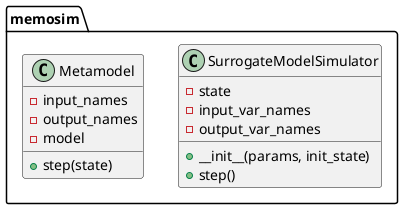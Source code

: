@startuml

package memosim {

    Class SurrogateModelSimulator {
        - state
        - input_var_names
        - output_var_names
        + __init__(params, init_state)
        + step()
    }
 
    Class Metamodel {
        - input_names
        - output_names
        - model
        + step(state)
    }
    
}


@enduml